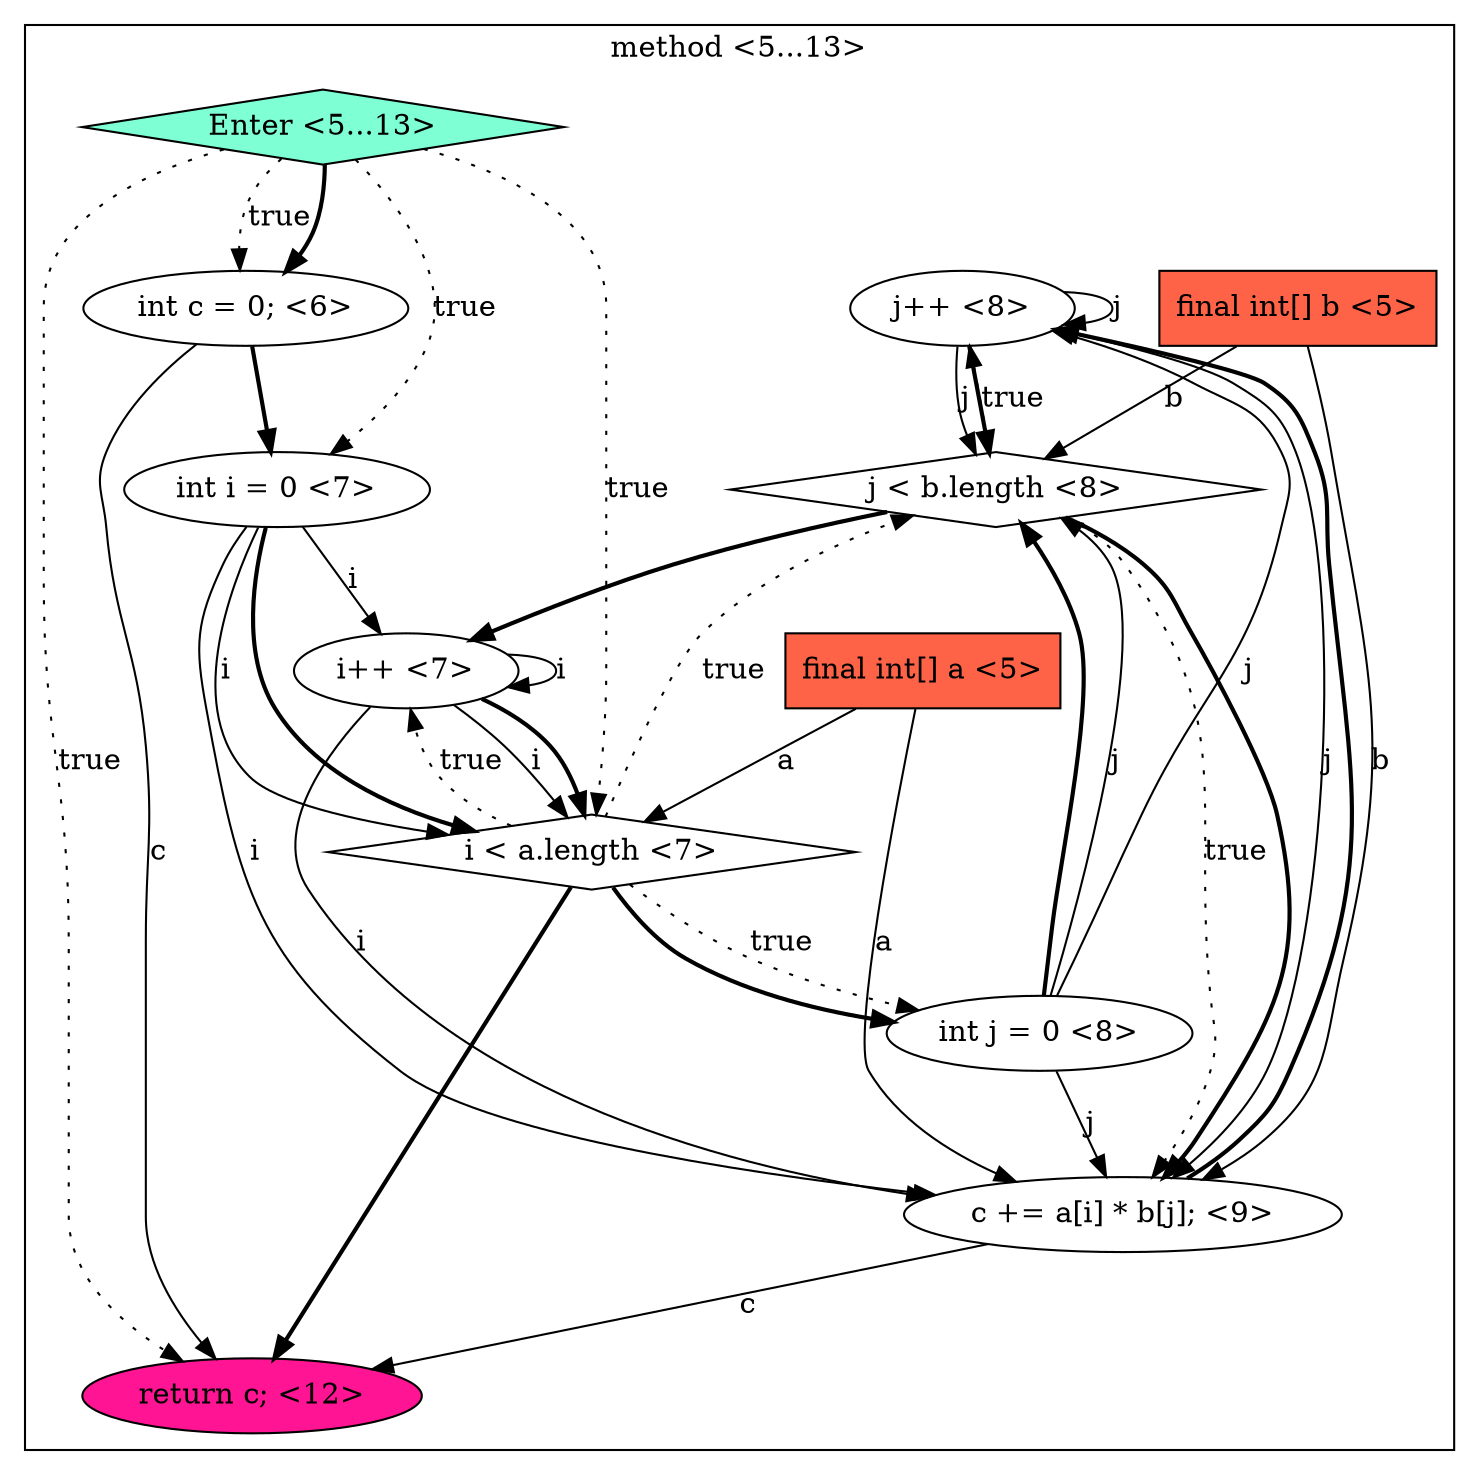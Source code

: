 digraph {
subgraph cluster0 {
label = "method <5...13>";
0.8 [style = filled, label = "j++ <8>", fillcolor = white, shape = ellipse];
0.10 [style = filled, label = "return c; <12>", fillcolor = deeppink, shape = ellipse];
0.2 [style = filled, label = "int c = 0; <6>", fillcolor = white, shape = ellipse];
0.11 [style = filled, label = "Enter <5...13>", fillcolor = aquamarine, shape = diamond];
0.7 [style = filled, label = "j < b.length <8>", fillcolor = white, shape = diamond];
0.3 [style = filled, label = "int i = 0 <7>", fillcolor = white, shape = ellipse];
0.1 [style = filled, label = "final int[] b <5>", fillcolor = tomato, shape = box];
0.6 [style = filled, label = "int j = 0 <8>", fillcolor = white, shape = ellipse];
0.5 [style = filled, label = "i++ <7>", fillcolor = white, shape = ellipse];
0.4 [style = filled, label = "i < a.length <7>", fillcolor = white, shape = diamond];
0.9 [style = filled, label = "c += a[i] * b[j]; <9>", fillcolor = white, shape = ellipse];
0.0 [style = filled, label = "final int[] a <5>", fillcolor = tomato, shape = box];
0.0 -> 0.4 [style = solid, label="a"];
0.0 -> 0.9 [style = solid, label="a"];
0.1 -> 0.7 [style = solid, label="b"];
0.1 -> 0.9 [style = solid, label="b"];
0.2 -> 0.3 [style = bold, label=""];
0.2 -> 0.10 [style = solid, label="c"];
0.3 -> 0.4 [style = solid, label="i"];
0.3 -> 0.4 [style = bold, label=""];
0.3 -> 0.5 [style = solid, label="i"];
0.3 -> 0.9 [style = solid, label="i"];
0.4 -> 0.5 [style = dotted, label="true"];
0.4 -> 0.6 [style = dotted, label="true"];
0.4 -> 0.6 [style = bold, label=""];
0.4 -> 0.7 [style = dotted, label="true"];
0.4 -> 0.10 [style = bold, label=""];
0.5 -> 0.4 [style = solid, label="i"];
0.5 -> 0.4 [style = bold, label=""];
0.5 -> 0.5 [style = solid, label="i"];
0.5 -> 0.9 [style = solid, label="i"];
0.6 -> 0.7 [style = solid, label="j"];
0.6 -> 0.7 [style = bold, label=""];
0.6 -> 0.8 [style = solid, label="j"];
0.6 -> 0.9 [style = solid, label="j"];
0.7 -> 0.5 [style = bold, label=""];
0.7 -> 0.8 [style = dotted, label="true"];
0.7 -> 0.9 [style = dotted, label="true"];
0.7 -> 0.9 [style = bold, label=""];
0.8 -> 0.7 [style = solid, label="j"];
0.8 -> 0.7 [style = bold, label=""];
0.8 -> 0.8 [style = solid, label="j"];
0.8 -> 0.9 [style = solid, label="j"];
0.9 -> 0.8 [style = bold, label=""];
0.9 -> 0.10 [style = solid, label="c"];
0.11 -> 0.2 [style = dotted, label="true"];
0.11 -> 0.2 [style = bold, label=""];
0.11 -> 0.3 [style = dotted, label="true"];
0.11 -> 0.4 [style = dotted, label="true"];
0.11 -> 0.10 [style = dotted, label="true"];
}
}